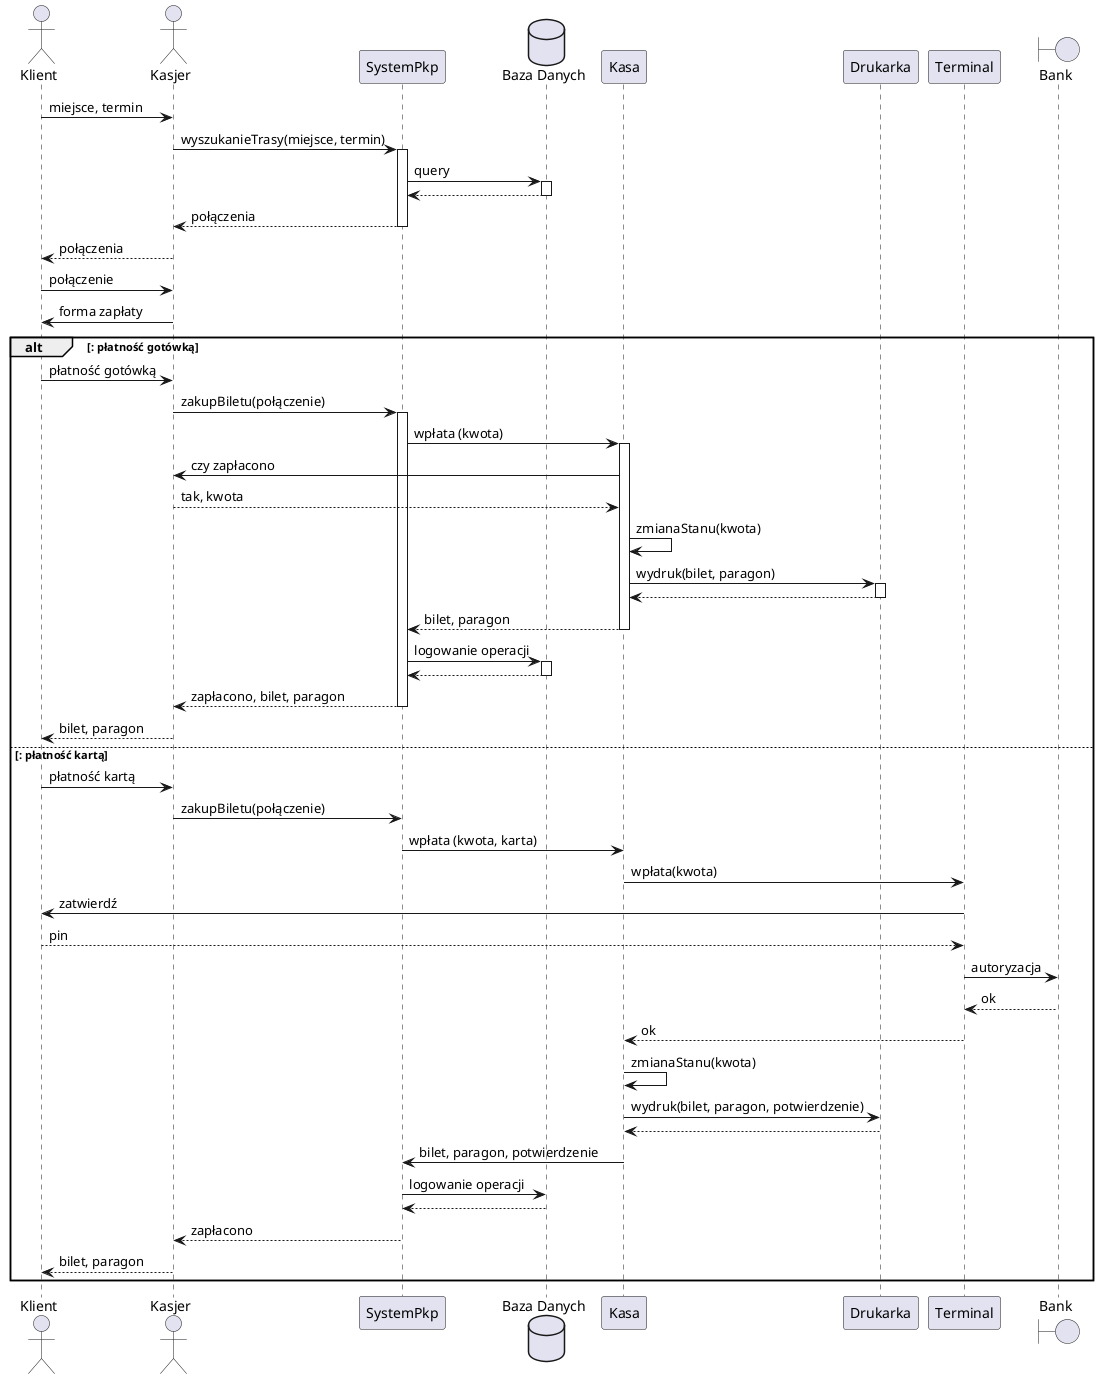 @startuml

actor Klient
actor Kasjer

Klient -> Kasjer : miejsce, termin

Kasjer -> SystemPkp : wyszukanieTrasy(miejsce, termin)
activate SystemPkp
database "Baza Danych" as DB 
SystemPkp -> DB : query
activate DB
return 
return połączenia
Kasjer --> Klient: połączenia
Klient -> Kasjer: połączenie 

Kasjer -> Klient : forma zapłaty
alt : płatność gotówką
    Klient -> Kasjer : płatność gotówką
    Kasjer -> SystemPkp : zakupBiletu(połączenie)
    activate SystemPkp
    SystemPkp -> Kasa : wpłata (kwota)
    activate Kasa
    Kasa -> Kasjer : czy zapłacono
    Kasjer --> Kasa : tak, kwota
    Kasa -> Kasa : zmianaStanu(kwota)
    Kasa -> Drukarka : wydruk(bilet, paragon)
    activate Drukarka
    return
    return bilet, paragon
    SystemPkp -> DB: logowanie operacji
    activate DB
    return
    return zapłacono, bilet, paragon
    Kasjer --> Klient : bilet, paragon
''Dodać Aktywację poniżej
else : płatność kartą
    Klient -> Kasjer : płatność kartą
    Kasjer -> SystemPkp : zakupBiletu(połączenie)
    SystemPkp -> Kasa : wpłata (kwota, karta)
    Kasa -> Terminal : wpłata(kwota)
    Terminal -> Klient : zatwierdź
    return pin
    boundary Bank 
    Terminal -> Bank : autoryzacja
    return ok
    Terminal --> Kasa : ok
    Kasa -> Kasa : zmianaStanu(kwota)
    Kasa -> Drukarka : wydruk(bilet, paragon, potwierdzenie)
    return
    Kasa -> SystemPkp: bilet, paragon, potwierdzenie
    SystemPkp -> DB: logowanie operacji
    return
    SystemPkp --> Kasjer : zapłacono
    Kasjer --> Klient : bilet, paragon
end



@enduml
